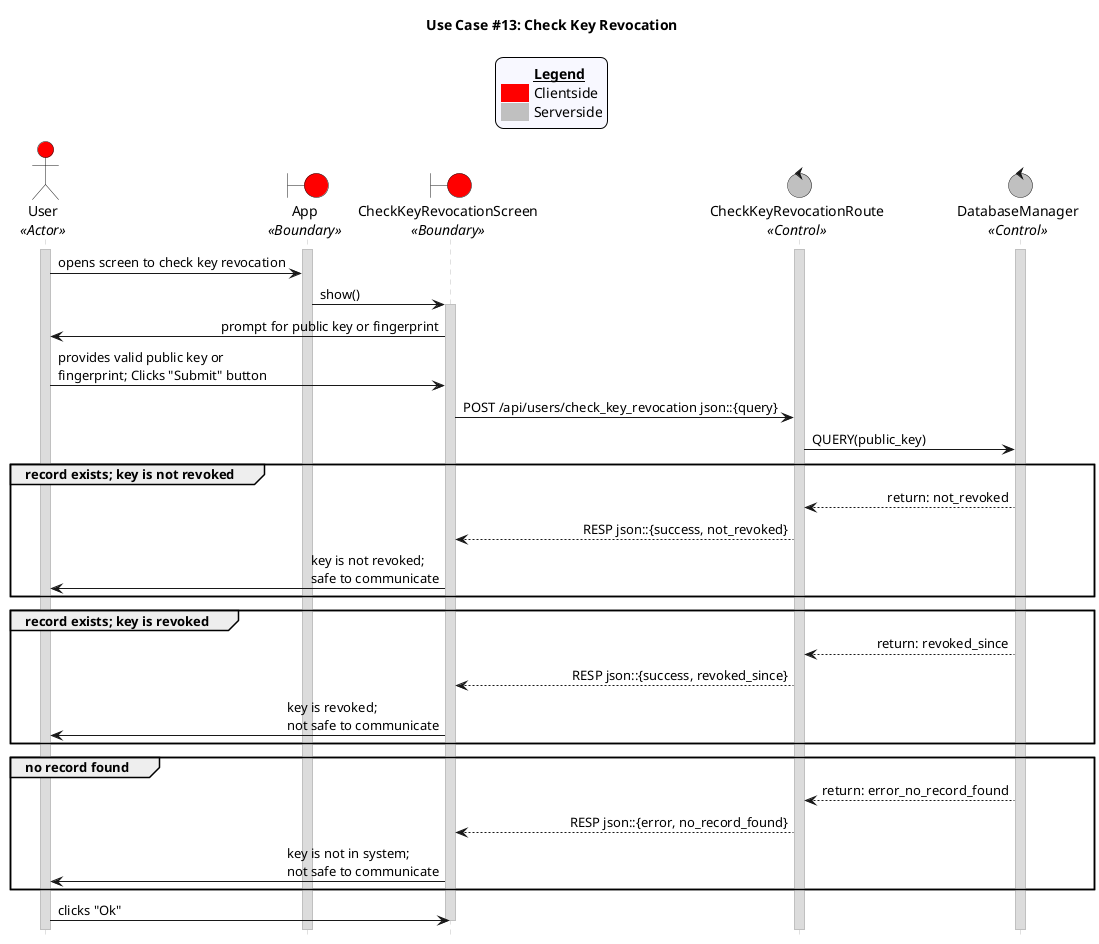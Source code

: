 @startuml uc13
title "Use Case #13: Check Key Revocation"

'Styling goes here
hide footbox
skinparam stereotypePosition bottom
skinparam sequenceMessageAlign direction
skinparam sequence {
	LifeLineBorderColor #Silver
	LifeLineBackgroundColor #Gainsboro
}

'Add a legend plus styling
skinparam legend {
	backgroundColor #GhostWhite
	entrySeparator #GhostWhite
}

legend top
	<#GhostWhite,#GhostWhite>|	|= __Legend__ |
	|<#red> | Clientside|
	|<#silver> | Serverside|
endlegend

'Setup the objects involved here
actor User as u <<Actor>> #red
boundary App as a <<Boundary>> #red
boundary CheckKeyRevocationScreen as krs <<Boundary>> #red
control CheckKeyRevocationRoute as krr <<Control>> #silver
control DatabaseManager as dbm <<Control>> #silver

'Setup persistent objects here
activate u
activate a
activate krr
activate dbm

'--- FLOW OF CONTROL STARTS HERE ---
'The user sends the key to the server.
u -> a: opens screen to check key revocation
a -> krs: show()
activate krs
krs -> u: prompt for public key or fingerprint
u -> krs: provides valid public key or \nfingerprint; Clicks "Submit" button

'The server queries the revocation database for the key.
krs -> krr: POST /api/users/check_key_revocation json::{query}
krr -> dbm: QUERY(public_key)

'The server responds back with the revocation status of the key.
group record exists; key is not revoked

	dbm --> krr: return: not_revoked
	krr --> krs: RESP json::{success, not_revoked}
	krs -> u: key is not revoked; \nsafe to communicate
end
group record exists; key is revoked

	dbm --> krr: return: revoked_since
	krr --> krs: RESP json::{success, revoked_since}
	krs -> u: key is revoked; \nnot safe to communicate
end

'If no response from the database, then “indeterminate” is sent instead.
group no record found

	dbm --> krr: return: error_no_record_found
	krr --> krs: RESP json::{error, no_record_found}
	krs -> u: key is not in system; \nnot safe to communicate

end

'Cleanup
u -> krs: clicks "Ok"
deactivate krs
'--- FLOW OF CONTROL ENDS HERE   ---

@enduml
